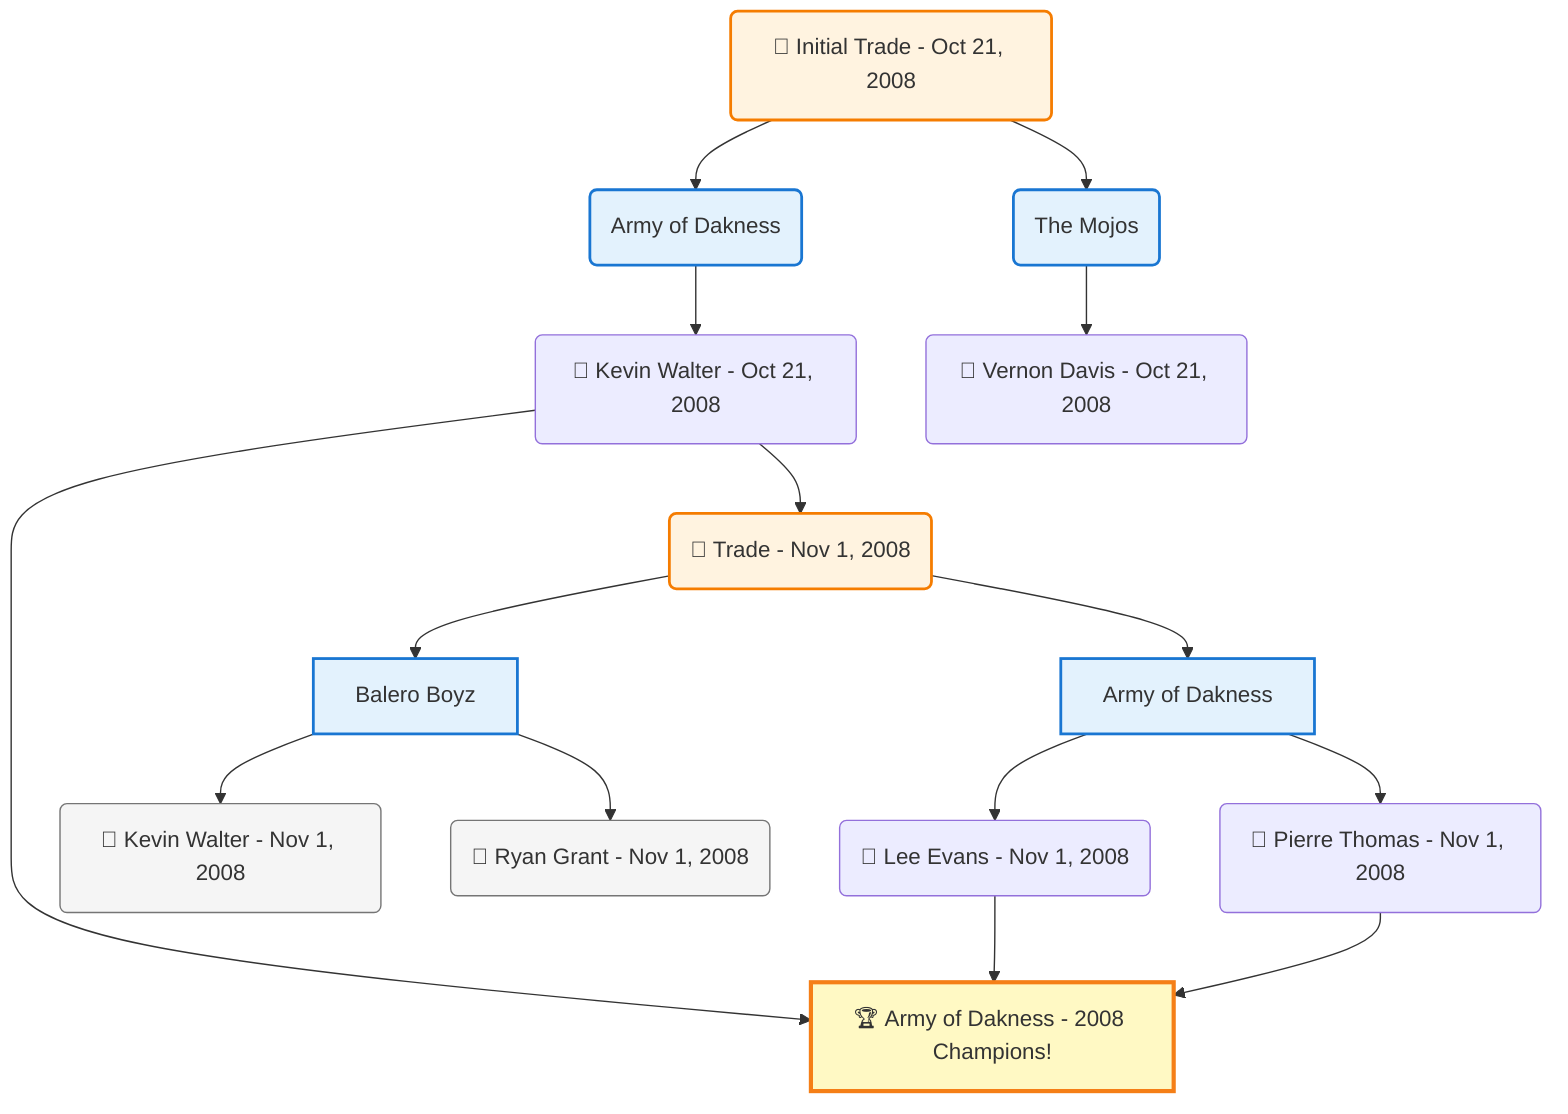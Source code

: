 flowchart TD

    TRADE_MAIN("🔄 Initial Trade - Oct 21, 2008")
    TEAM_1("Army of Dakness")
    TEAM_2("The Mojos")
    NODE_93344ac0-90d8-4f5e-9c97-54aa59c078d5("🔄 Kevin Walter - Oct 21, 2008")
    CHAMP_40f7599b-e68f-4bf4-9553-bf7e10924635_2008["🏆 Army of Dakness - 2008 Champions!"]
    TRADE_1ba7937e-7ed9-4746-8247-1963cbdf5f5e_3("🔄 Trade - Nov 1, 2008")
    TEAM_2feaf03e-fb22-498e-ac8f-e596b6ba7810_4["Balero Boyz"]
    NODE_d19d073a-36cb-4566-84fa-ce368352a833("🔄 Kevin Walter - Nov 1, 2008")
    NODE_5c54e7f5-0e6f-4be2-b602-06800da87817("🔄 Ryan Grant - Nov 1, 2008")
    TEAM_40f7599b-e68f-4bf4-9553-bf7e10924635_5["Army of Dakness"]
    NODE_2792841a-854c-4128-ac63-3a313165257a("🔄 Lee Evans - Nov 1, 2008")
    NODE_7cd4850e-c4ec-42d4-8845-bcb2bd42967e("🔄 Pierre Thomas - Nov 1, 2008")
    NODE_51a4d204-56ca-4b17-8a11-c2e5719e7d6c("🔄 Vernon Davis - Oct 21, 2008")

    TRADE_MAIN --> TEAM_1
    TRADE_MAIN --> TEAM_2
    TEAM_1 --> NODE_93344ac0-90d8-4f5e-9c97-54aa59c078d5
    NODE_93344ac0-90d8-4f5e-9c97-54aa59c078d5 --> CHAMP_40f7599b-e68f-4bf4-9553-bf7e10924635_2008
    NODE_93344ac0-90d8-4f5e-9c97-54aa59c078d5 --> TRADE_1ba7937e-7ed9-4746-8247-1963cbdf5f5e_3
    TRADE_1ba7937e-7ed9-4746-8247-1963cbdf5f5e_3 --> TEAM_2feaf03e-fb22-498e-ac8f-e596b6ba7810_4
    TEAM_2feaf03e-fb22-498e-ac8f-e596b6ba7810_4 --> NODE_d19d073a-36cb-4566-84fa-ce368352a833
    TEAM_2feaf03e-fb22-498e-ac8f-e596b6ba7810_4 --> NODE_5c54e7f5-0e6f-4be2-b602-06800da87817
    TRADE_1ba7937e-7ed9-4746-8247-1963cbdf5f5e_3 --> TEAM_40f7599b-e68f-4bf4-9553-bf7e10924635_5
    TEAM_40f7599b-e68f-4bf4-9553-bf7e10924635_5 --> NODE_2792841a-854c-4128-ac63-3a313165257a
    NODE_2792841a-854c-4128-ac63-3a313165257a --> CHAMP_40f7599b-e68f-4bf4-9553-bf7e10924635_2008
    TEAM_40f7599b-e68f-4bf4-9553-bf7e10924635_5 --> NODE_7cd4850e-c4ec-42d4-8845-bcb2bd42967e
    NODE_7cd4850e-c4ec-42d4-8845-bcb2bd42967e --> CHAMP_40f7599b-e68f-4bf4-9553-bf7e10924635_2008
    TEAM_2 --> NODE_51a4d204-56ca-4b17-8a11-c2e5719e7d6c

    %% Node styling
    classDef teamNode fill:#e3f2fd,stroke:#1976d2,stroke-width:2px
    classDef tradeNode fill:#fff3e0,stroke:#f57c00,stroke-width:2px
    classDef playerNode fill:#f3e5f5,stroke:#7b1fa2,stroke-width:1px
    classDef nonRootPlayerNode fill:#f5f5f5,stroke:#757575,stroke-width:1px
    classDef endNode fill:#ffebee,stroke:#c62828,stroke-width:2px
    classDef waiverNode fill:#e8f5e8,stroke:#388e3c,stroke-width:2px
    classDef championshipNode fill:#fff9c4,stroke:#f57f17,stroke-width:3px

    class TEAM_1,TEAM_2,TEAM_2feaf03e-fb22-498e-ac8f-e596b6ba7810_4,TEAM_40f7599b-e68f-4bf4-9553-bf7e10924635_5 teamNode
    class CHAMP_40f7599b-e68f-4bf4-9553-bf7e10924635_2008 championshipNode
    class NODE_d19d073a-36cb-4566-84fa-ce368352a833,NODE_5c54e7f5-0e6f-4be2-b602-06800da87817 nonRootPlayerNode
    class TRADE_MAIN,TRADE_1ba7937e-7ed9-4746-8247-1963cbdf5f5e_3 tradeNode